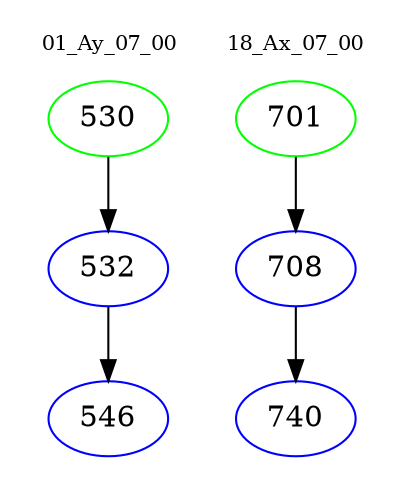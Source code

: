 digraph{
subgraph cluster_0 {
color = white
label = "01_Ay_07_00";
fontsize=10;
T0_530 [label="530", color="green"]
T0_530 -> T0_532 [color="black"]
T0_532 [label="532", color="blue"]
T0_532 -> T0_546 [color="black"]
T0_546 [label="546", color="blue"]
}
subgraph cluster_1 {
color = white
label = "18_Ax_07_00";
fontsize=10;
T1_701 [label="701", color="green"]
T1_701 -> T1_708 [color="black"]
T1_708 [label="708", color="blue"]
T1_708 -> T1_740 [color="black"]
T1_740 [label="740", color="blue"]
}
}
